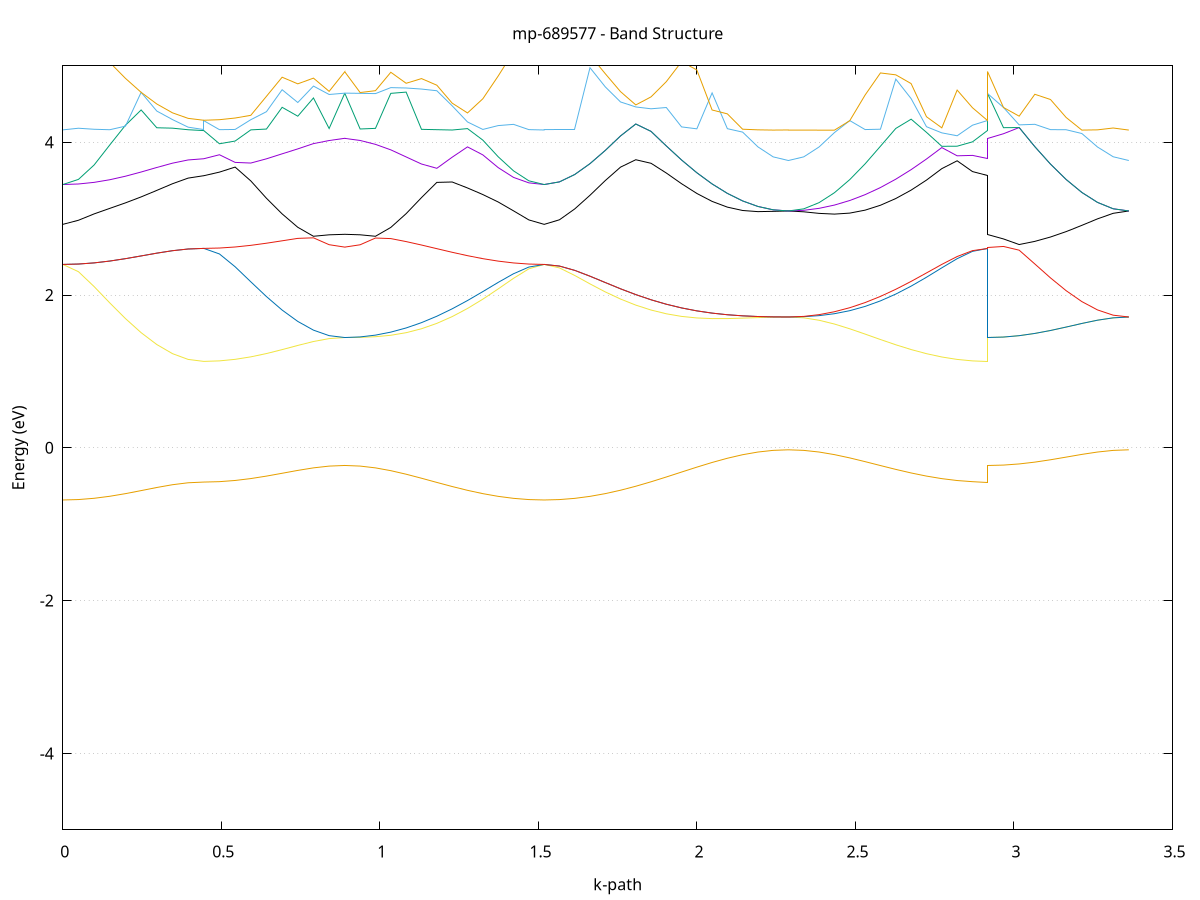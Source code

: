set title 'mp-689577 - Band Structure'
set xlabel 'k-path'
set ylabel 'Energy (eV)'
set grid y
set yrange [-5:5]
set terminal png size 800,600
set output 'mp-689577_bands_gnuplot.png'
plot '-' using 1:2 with lines notitle, '-' using 1:2 with lines notitle, '-' using 1:2 with lines notitle, '-' using 1:2 with lines notitle, '-' using 1:2 with lines notitle, '-' using 1:2 with lines notitle, '-' using 1:2 with lines notitle, '-' using 1:2 with lines notitle, '-' using 1:2 with lines notitle, '-' using 1:2 with lines notitle, '-' using 1:2 with lines notitle, '-' using 1:2 with lines notitle
0.000000 -25.908151
0.049413 -25.908151
0.098825 -25.908151
0.148238 -25.908151
0.197651 -25.908151
0.247064 -25.908151
0.296476 -25.908151
0.345889 -25.908151
0.395302 -25.908151
0.444714 -25.908151
0.444714 -25.908151
0.494127 -25.908151
0.543540 -25.908151
0.592952 -25.908151
0.642365 -25.908151
0.691778 -25.908151
0.741191 -25.908151
0.790603 -25.908151
0.840016 -25.908151
0.889429 -25.908151
0.889429 -25.908151
0.937807 -25.908151
0.986186 -25.908151
1.034564 -25.908151
1.082943 -25.908151
1.131321 -25.908151
1.179700 -25.908151
1.228078 -25.908151
1.276457 -25.908151
1.324835 -25.908151
1.373214 -25.908151
1.421593 -25.908151
1.469971 -25.908151
1.518350 -25.908151
1.518350 -25.908151
1.566491 -25.908151
1.614633 -25.908151
1.662775 -25.908151
1.710917 -25.908151
1.759058 -25.908151
1.807200 -25.908151
1.855342 -25.908151
1.903484 -25.908151
1.951625 -25.908151
1.999767 -25.908151
2.047909 -25.908151
2.096050 -25.908151
2.144192 -25.908151
2.192334 -25.908151
2.240476 -25.908151
2.288617 -25.908151
2.288617 -25.908151
2.336996 -25.908151
2.385375 -25.908151
2.433753 -25.908151
2.482132 -25.908151
2.530510 -25.908151
2.578889 -25.908151
2.627267 -25.908151
2.675646 -25.908151
2.724024 -25.908151
2.772403 -25.908151
2.820781 -25.908151
2.869160 -25.908151
2.917538 -25.908151
2.917538 -25.908151
2.966951 -25.908151
3.016364 -25.908151
3.065777 -25.908151
3.115189 -25.908151
3.164602 -25.908151
3.214015 -25.908151
3.263427 -25.908151
3.312840 -25.908151
3.362253 -25.908151
e
0.000000 -25.908151
0.049413 -25.908151
0.098825 -25.908151
0.148238 -25.908151
0.197651 -25.908151
0.247064 -25.908151
0.296476 -25.908151
0.345889 -25.908151
0.395302 -25.908151
0.444714 -25.908151
0.444714 -25.908151
0.494127 -25.908151
0.543540 -25.908151
0.592952 -25.908151
0.642365 -25.908151
0.691778 -25.908151
0.741191 -25.908151
0.790603 -25.908151
0.840016 -25.908151
0.889429 -25.908151
0.889429 -25.908151
0.937807 -25.908151
0.986186 -25.908151
1.034564 -25.908151
1.082943 -25.908151
1.131321 -25.908151
1.179700 -25.908151
1.228078 -25.908151
1.276457 -25.908151
1.324835 -25.908151
1.373214 -25.908151
1.421593 -25.908151
1.469971 -25.908151
1.518350 -25.908151
1.518350 -25.908151
1.566491 -25.908151
1.614633 -25.908151
1.662775 -25.908151
1.710917 -25.908151
1.759058 -25.908151
1.807200 -25.908151
1.855342 -25.908151
1.903484 -25.908151
1.951625 -25.908151
1.999767 -25.908151
2.047909 -25.908151
2.096050 -25.908151
2.144192 -25.908151
2.192334 -25.908151
2.240476 -25.908151
2.288617 -25.908151
2.288617 -25.908151
2.336996 -25.908151
2.385375 -25.908151
2.433753 -25.908151
2.482132 -25.908151
2.530510 -25.908151
2.578889 -25.908151
2.627267 -25.908151
2.675646 -25.908151
2.724024 -25.908151
2.772403 -25.908151
2.820781 -25.908151
2.869160 -25.908151
2.917538 -25.908151
2.917538 -25.908151
2.966951 -25.908151
3.016364 -25.908151
3.065777 -25.908151
3.115189 -25.908151
3.164602 -25.908151
3.214015 -25.908151
3.263427 -25.908151
3.312840 -25.908151
3.362253 -25.908151
e
0.000000 -25.908151
0.049413 -25.908151
0.098825 -25.908151
0.148238 -25.908151
0.197651 -25.908151
0.247064 -25.908151
0.296476 -25.908151
0.345889 -25.908151
0.395302 -25.908151
0.444714 -25.908151
0.444714 -25.908151
0.494127 -25.908151
0.543540 -25.908151
0.592952 -25.908151
0.642365 -25.908151
0.691778 -25.908151
0.741191 -25.908151
0.790603 -25.908151
0.840016 -25.908151
0.889429 -25.908151
0.889429 -25.908151
0.937807 -25.908151
0.986186 -25.908151
1.034564 -25.908151
1.082943 -25.908151
1.131321 -25.908151
1.179700 -25.908151
1.228078 -25.908151
1.276457 -25.908151
1.324835 -25.908151
1.373214 -25.908151
1.421593 -25.908151
1.469971 -25.908151
1.518350 -25.908151
1.518350 -25.908151
1.566491 -25.908151
1.614633 -25.908151
1.662775 -25.908151
1.710917 -25.908151
1.759058 -25.908151
1.807200 -25.908151
1.855342 -25.908151
1.903484 -25.908151
1.951625 -25.908151
1.999767 -25.908151
2.047909 -25.908151
2.096050 -25.908151
2.144192 -25.908151
2.192334 -25.908151
2.240476 -25.908151
2.288617 -25.908151
2.288617 -25.908151
2.336996 -25.908151
2.385375 -25.908151
2.433753 -25.908151
2.482132 -25.908151
2.530510 -25.908151
2.578889 -25.908151
2.627267 -25.908151
2.675646 -25.908151
2.724024 -25.908151
2.772403 -25.908151
2.820781 -25.908151
2.869160 -25.908151
2.917538 -25.908151
2.917538 -25.908151
2.966951 -25.908151
3.016364 -25.908151
3.065777 -25.908151
3.115189 -25.908151
3.164602 -25.908151
3.214015 -25.908151
3.263427 -25.908151
3.312840 -25.908151
3.362253 -25.908151
e
0.000000 -0.682751
0.049413 -0.677151
0.098825 -0.660651
0.148238 -0.634251
0.197651 -0.599751
0.247064 -0.560051
0.296476 -0.519251
0.345889 -0.482951
0.395302 -0.457451
0.444714 -0.448251
0.444714 -0.448251
0.494127 -0.442951
0.543540 -0.427351
0.592952 -0.402451
0.642365 -0.370151
0.691778 -0.333151
0.741191 -0.295551
0.790603 -0.262351
0.840016 -0.239251
0.889429 -0.230951
0.889429 -0.230851
0.937807 -0.238951
0.986186 -0.262451
1.034564 -0.299051
1.082943 -0.345451
1.131321 -0.397951
1.179700 -0.452851
1.228078 -0.506551
1.276457 -0.556351
1.324835 -0.599751
1.373214 -0.635251
1.421593 -0.661351
1.469971 -0.677351
1.518350 -0.682751
1.518350 -0.682751
1.566491 -0.677451
1.614633 -0.661551
1.662775 -0.635351
1.710917 -0.599551
1.759058 -0.555051
1.807200 -0.502851
1.855342 -0.444551
1.903484 -0.381851
1.951625 -0.317151
1.999767 -0.252851
2.047909 -0.191651
2.096050 -0.136551
2.144192 -0.090151
2.192334 -0.055151
2.240476 -0.033251
2.288617 -0.025851
2.288617 -0.025851
2.336996 -0.033351
2.385375 -0.055051
2.433753 -0.088951
2.482132 -0.132051
2.530510 -0.180951
2.578889 -0.232051
2.627267 -0.282351
2.675646 -0.329051
2.724024 -0.369951
2.772403 -0.403351
2.820781 -0.428051
2.869160 -0.443151
2.917538 -0.448251
2.917538 -0.230851
2.966951 -0.225851
3.016364 -0.210951
3.065777 -0.187151
3.115189 -0.156451
3.164602 -0.121451
3.214015 -0.086051
3.263427 -0.055051
3.312840 -0.033551
3.362253 -0.025851
e
0.000000 2.400749
0.049413 2.305749
0.098825 2.110649
0.148238 1.896949
0.197651 1.691949
0.247064 1.507649
0.296476 1.352149
0.345889 1.232949
0.395302 1.157449
0.444714 1.131449
0.444714 1.131449
0.494127 1.138249
0.543540 1.158249
0.592952 1.190849
0.642365 1.234149
0.691778 1.285649
0.741191 1.340549
0.790603 1.391849
0.840016 1.429749
0.889429 1.443849
0.889429 1.443849
0.937807 1.446049
0.986186 1.454449
1.034564 1.473449
1.082943 1.507249
1.131321 1.558749
1.179700 1.629049
1.228078 1.717849
1.276457 1.824249
1.324835 1.946249
1.373214 2.080249
1.421593 2.219049
1.469971 2.343149
1.518350 2.400749
1.518350 2.400749
1.566491 2.355249
1.614633 2.256249
1.662775 2.145949
1.710917 2.041149
1.759058 1.947549
1.807200 1.868149
1.855342 1.803749
1.903484 1.754649
1.951625 1.720449
1.999767 1.700149
2.047909 1.691649
2.096050 1.692049
2.144192 1.697749
2.192334 1.704949
2.240476 1.710649
2.288617 1.712749
2.288617 1.712749
2.336996 1.701849
2.385375 1.669949
2.433753 1.620549
2.482132 1.558249
2.530510 1.488849
2.578889 1.417549
2.627267 1.348949
2.675646 1.286449
2.724024 1.232549
2.772403 1.189149
2.820781 1.157349
2.869160 1.137949
2.917538 1.131449
2.917538 1.443849
2.966951 1.450049
3.016364 1.468149
3.065777 1.497449
3.115189 1.535949
3.164602 1.581049
3.214015 1.628049
3.263427 1.670849
3.312840 1.701549
3.362253 1.712749
e
0.000000 2.400749
0.049413 2.405849
0.098825 2.420949
0.148238 2.445049
0.197651 2.476349
0.247064 2.512049
0.296476 2.548449
0.345889 2.580449
0.395302 2.602749
0.444714 2.610749
0.444714 2.610749
0.494127 2.537849
0.543540 2.370249
0.592952 2.173549
0.642365 1.979749
0.691778 1.803549
0.741191 1.654649
0.790603 1.540649
0.840016 1.468549
0.889429 1.443849
0.889429 1.443849
0.937807 1.451749
0.986186 1.475349
1.034564 1.514649
1.082943 1.569249
1.131321 1.638749
1.179700 1.722549
1.228078 1.819549
1.276457 1.928149
1.324835 2.045249
1.373214 2.165649
1.421593 2.278949
1.469971 2.366349
1.518350 2.400749
1.518350 2.400749
1.566491 2.379349
1.614633 2.322949
1.662775 2.246749
1.710917 2.163749
1.759058 2.081849
1.807200 2.005849
1.855342 1.938049
1.903484 1.879849
1.951625 1.831449
1.999767 1.792849
2.047909 1.763449
2.096050 1.742149
2.144192 1.727749
2.192334 1.718949
2.240476 1.714249
2.288617 1.712749
2.288617 1.712749
2.336996 1.716949
2.385375 1.730449
2.433753 1.755749
2.482132 1.795349
2.530510 1.851149
2.578889 1.923749
2.627267 2.012749
2.675646 2.116749
2.724024 2.232949
2.772403 2.356149
2.820781 2.476049
2.869160 2.571949
2.917538 2.610749
2.917538 1.443849
2.966951 1.450049
3.016364 1.468149
3.065777 1.497449
3.115189 1.535949
3.164602 1.580949
3.214015 1.628049
3.263427 1.670849
3.312840 1.701549
3.362253 1.712749
e
0.000000 2.400749
0.049413 2.405849
0.098825 2.420949
0.148238 2.445049
0.197651 2.476349
0.247064 2.512049
0.296476 2.548449
0.345889 2.580449
0.395302 2.602749
0.444714 2.610749
0.444714 2.610749
0.494127 2.615449
0.543540 2.629049
0.592952 2.650649
0.642365 2.678549
0.691778 2.710049
0.741191 2.741849
0.790603 2.749149
0.840016 2.659149
0.889429 2.627549
0.889429 2.627649
0.937807 2.658049
0.986186 2.746349
1.034564 2.739049
1.082943 2.699849
1.131321 2.654849
1.179700 2.607149
1.228078 2.559749
1.276457 2.515449
1.324835 2.476249
1.373214 2.444149
1.421593 2.420249
1.469971 2.405649
1.518350 2.400749
1.518350 2.400749
1.566491 2.379349
1.614633 2.322949
1.662775 2.246749
1.710917 2.163849
1.759058 2.081849
1.807200 2.005849
1.855342 1.938049
1.903484 1.879849
1.951625 1.831449
1.999767 1.792849
2.047909 1.763449
2.096050 1.742149
2.144192 1.727749
2.192334 1.718949
2.240476 1.714249
2.288617 1.712749
2.288617 1.712749
2.336996 1.720449
2.385375 1.743449
2.433753 1.781449
2.482132 1.834349
2.530510 1.901549
2.578889 1.982349
2.627267 2.075449
2.675646 2.178849
2.724024 2.289349
2.772403 2.401249
2.820781 2.504249
2.869160 2.581249
2.917538 2.610749
2.917538 2.627649
2.966951 2.636049
3.016364 2.587449
3.065777 2.406849
3.115189 2.224549
3.164602 2.056949
3.214015 1.914449
3.263427 1.805349
3.312840 1.736449
3.362253 1.712749
e
0.000000 2.925349
0.049413 2.979049
0.098825 3.062249
0.148238 3.134649
0.197651 3.206549
0.247064 3.284749
0.296476 3.370049
0.345889 3.456949
0.395302 3.530849
0.444714 3.562349
0.444714 3.562149
0.494127 3.609249
0.543540 3.675049
0.592952 3.494149
0.642365 3.266949
0.691778 3.062349
0.741191 2.886949
0.790603 2.769449
0.840016 2.788449
0.889429 2.795149
0.889429 2.795249
0.937807 2.788649
0.986186 2.769349
1.034564 2.885349
1.082943 3.065649
1.131321 3.275449
1.179700 3.474749
1.228078 3.479949
1.276457 3.401749
1.324835 3.315449
1.373214 3.218249
1.421593 3.102249
1.469971 2.983349
1.518350 2.925349
1.518350 2.925349
1.566491 2.985349
1.614633 3.127249
1.662775 3.306149
1.710917 3.498349
1.759058 3.674449
1.807200 3.771349
1.855342 3.724749
1.903484 3.597449
1.951625 3.457349
1.999767 3.330049
2.047909 3.226049
2.096050 3.150949
2.144192 3.106949
2.192334 3.091949
2.240476 3.095849
2.288617 3.100749
2.288617 3.100749
2.336996 3.089649
2.385375 3.069049
2.433753 3.059649
2.482132 3.072649
2.530510 3.111349
2.578889 3.175549
2.627267 3.263549
2.675646 3.373649
2.724024 3.504549
2.772403 3.654649
2.820781 3.757449
2.869160 3.616449
2.917538 3.562249
2.917538 2.795249
2.966951 2.734549
3.016364 2.661149
3.065777 2.702649
3.115189 2.759649
3.164602 2.830549
3.214015 2.912149
3.263427 2.997249
3.312840 3.069849
3.362253 3.100749
e
0.000000 3.446649
0.049413 3.453849
0.098825 3.475049
0.148238 3.509449
0.197651 3.555549
0.247064 3.610649
0.296476 3.670049
0.345889 3.726349
0.395302 3.768449
0.444714 3.784349
0.444714 3.784349
0.494127 3.836649
0.543540 3.736549
0.592952 3.727949
0.642365 3.783349
0.691778 3.848649
0.741191 3.913349
0.790603 3.982349
0.840016 4.022849
0.889429 4.051949
0.889429 4.050749
0.937807 4.023449
0.986186 3.972649
1.034564 3.900549
1.082943 3.807949
1.131321 3.715349
1.179700 3.659249
1.228078 3.804349
1.276457 3.939449
1.324835 3.834649
1.373214 3.668349
1.421593 3.540049
1.469971 3.468649
1.518350 3.446649
1.518350 3.446649
1.566491 3.481449
1.614633 3.577949
1.662775 3.719949
1.710917 3.892949
1.759058 4.082749
1.807200 4.239149
1.855342 4.142349
1.903484 3.951849
1.951625 3.767949
1.999767 3.601049
2.047909 3.454549
2.096050 3.330949
2.144192 3.232049
2.192334 3.159749
2.240476 3.115649
2.288617 3.100749
2.288617 3.100749
2.336996 3.109349
2.385375 3.135049
2.433753 3.177849
2.482132 3.237649
2.530510 3.314249
2.578889 3.407449
2.627267 3.516849
2.675646 3.641649
2.724024 3.780549
2.772403 3.930649
2.820781 3.822749
2.869160 3.828249
2.917538 3.784349
2.917538 4.052249
2.966951 4.111749
3.016364 4.192749
3.065777 3.942549
3.115189 3.714149
3.164602 3.512649
3.214015 3.343249
3.263427 3.212949
3.312840 3.129549
3.362253 3.100749
e
0.000000 3.446649
0.049413 3.514049
0.098825 3.702749
0.148238 3.965049
0.197651 4.222649
0.247064 4.423049
0.296476 4.189849
0.345889 4.184649
0.395302 4.164049
0.444714 4.152849
0.444714 4.152849
0.494127 3.980449
0.543540 4.016049
0.592952 4.162149
0.642365 4.173049
0.691778 4.457649
0.741191 4.341349
0.790603 4.580049
0.840016 4.179849
0.889429 4.642649
0.889429 4.642249
0.937807 4.173749
0.986186 4.181949
1.034564 4.640349
1.082943 4.656549
1.131321 4.169149
1.179700 4.164749
1.228078 4.160349
1.276457 4.178949
1.324835 4.027949
1.373214 3.810249
1.421593 3.625949
1.469971 3.495449
1.518350 3.446649
1.518350 3.446649
1.566491 3.481449
1.614633 3.577949
1.662775 3.720049
1.710917 3.892949
1.759058 4.082749
1.807200 4.239249
1.855342 4.142349
1.903484 3.951849
1.951625 3.767949
1.999767 3.601049
2.047909 3.454549
2.096050 3.330949
2.144192 3.232049
2.192334 3.159749
2.240476 3.115649
2.288617 3.100749
2.288617 3.100749
2.336996 3.128549
2.385375 3.209849
2.433753 3.339649
2.482132 3.511349
2.530510 3.717449
2.578889 3.948249
2.627267 4.180949
2.675646 4.302249
2.724024 4.129949
2.772403 3.947149
2.820781 3.948549
2.869160 4.005349
2.917538 4.152849
2.917538 4.642649
2.966951 4.190949
3.016364 4.192749
3.065777 3.942549
3.115189 3.714149
3.164602 3.512649
3.214015 3.343249
3.263427 3.212949
3.312840 3.129549
3.362253 3.100749
e
0.000000 4.162149
0.049413 4.183749
0.098825 4.170149
0.148238 4.164149
0.197651 4.211049
0.247064 4.653449
0.296476 4.408549
0.345889 4.297149
0.395302 4.197649
0.444714 4.166049
0.444714 4.288049
0.494127 4.164949
0.543540 4.167749
0.592952 4.295449
0.642365 4.400349
0.691778 4.687749
0.741191 4.520449
0.790603 4.735449
0.840016 4.625449
0.889429 4.642749
0.889429 4.643349
0.937807 4.640449
0.986186 4.637049
1.034564 4.715349
1.082943 4.710449
1.131321 4.696649
1.179700 4.674549
1.228078 4.477149
1.276457 4.265849
1.324835 4.167949
1.373214 4.218349
1.421593 4.234449
1.469971 4.165549
1.518350 4.160749
1.518350 4.165949
1.566491 4.161749
1.614633 4.161749
1.662775 4.975949
1.710917 4.725649
1.759058 4.527749
1.807200 4.462349
1.855342 4.438249
1.903484 4.454949
1.951625 4.201149
1.999767 4.175849
2.047909 4.646249
2.096050 4.177849
2.144192 4.132949
2.192334 3.939949
2.240476 3.808849
2.288617 3.761149
2.288617 3.761149
2.336996 3.809049
2.385375 3.938849
2.433753 4.126749
2.482132 4.283849
2.530510 4.166349
2.578889 4.170749
2.627267 4.826849
2.675646 4.571149
2.724024 4.203749
2.772403 4.123149
2.820781 4.085049
2.869160 4.223449
2.917538 4.288049
2.917538 4.642949
2.966951 4.455449
3.016364 4.227649
3.065777 4.235049
3.115189 4.165449
3.164602 4.164049
3.214015 4.114649
3.263427 3.937949
3.312840 3.810349
3.362253 3.761149
e
0.000000 5.649849
0.049413 5.497449
0.098825 5.269149
0.148238 5.044249
0.197651 4.836549
0.247064 4.653649
0.296476 4.501149
0.345889 4.385549
0.395302 4.312949
0.444714 4.288149
0.444714 4.288149
0.494127 4.295449
0.543540 4.317249
0.592952 4.352749
0.642365 4.601649
0.691778 4.851649
0.741191 4.764849
0.790603 4.839649
0.840016 4.666349
0.889429 4.923849
0.889429 4.922549
0.937807 4.650849
0.986186 4.675249
1.034564 4.916249
1.082943 4.772249
1.131321 4.833549
1.179700 4.746949
1.228078 4.512249
1.276457 4.383749
1.324835 4.569449
1.373214 4.867049
1.421593 5.184849
1.469971 5.485349
1.518350 5.649649
1.518350 5.651049
1.566491 5.509349
1.614633 5.228249
1.662775 5.140849
1.710917 4.897749
1.759058 4.662749
1.807200 4.488849
1.855342 4.594449
1.903484 4.793449
1.951625 5.054649
1.999767 4.946549
2.047909 4.422449
2.096050 4.371849
2.144192 4.170849
2.192334 4.162749
2.240476 4.159449
2.288617 4.161149
2.288617 4.158849
2.336996 4.159449
2.385375 4.158749
2.433753 4.158549
2.482132 4.282849
2.530510 4.618549
2.578889 4.907449
2.627267 4.882649
2.675646 4.767749
2.724024 4.334449
2.772403 4.188649
2.820781 4.683149
2.869160 4.452049
2.917538 4.288149
2.917538 4.923849
2.966951 4.455449
3.016364 4.341749
3.065777 4.628249
3.115189 4.559649
3.164602 4.324249
3.214015 4.159349
3.263427 4.162549
3.312840 4.186749
3.362253 4.159549
e

